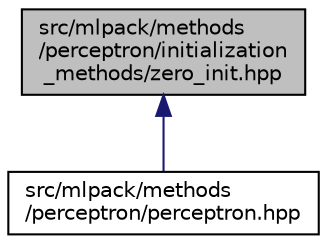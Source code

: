 digraph "src/mlpack/methods/perceptron/initialization_methods/zero_init.hpp"
{
  edge [fontname="Helvetica",fontsize="10",labelfontname="Helvetica",labelfontsize="10"];
  node [fontname="Helvetica",fontsize="10",shape=record];
  Node1 [label="src/mlpack/methods\l/perceptron/initialization\l_methods/zero_init.hpp",height=0.2,width=0.4,color="black", fillcolor="grey75", style="filled" fontcolor="black"];
  Node1 -> Node2 [dir="back",color="midnightblue",fontsize="10",style="solid"];
  Node2 [label="src/mlpack/methods\l/perceptron/perceptron.hpp",height=0.2,width=0.4,color="black", fillcolor="white", style="filled",URL="$perceptron_8hpp.html"];
}
